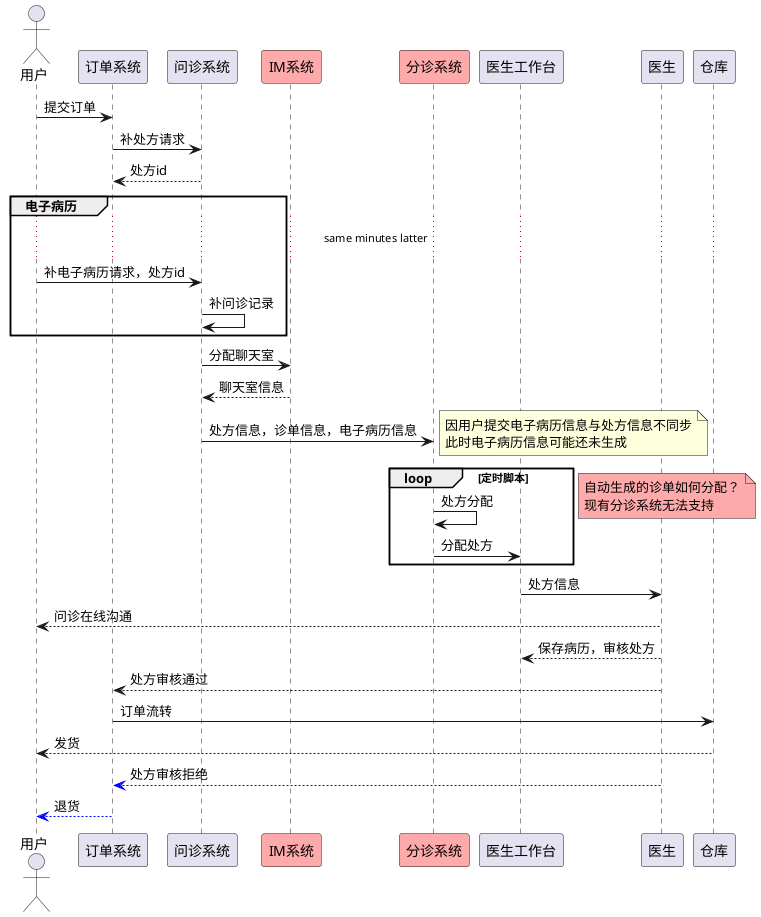 @startuml
actor 用户



用户 -> 订单系统: 提交订单

订单系统 -> 问诊系统: 补处方请求
问诊系统 --> 订单系统: 处方id

group 电子病历
...same minutes latter...
用户 -> 问诊系统: 补电子病历请求，处方id
问诊系统 -> 问诊系统: 补问诊记录
end
participant IM系统 #FFAAAA
问诊系统 -> IM系统: 分配聊天室
问诊系统 <-- IM系统: 聊天室信息

participant 分诊系统 #FFAAAA
问诊系统 -> 分诊系统: 处方信息，诊单信息，电子病历信息
note right
因用户提交电子病历信息与处方信息不同步
此时电子病历信息可能还未生成
end note
loop 定时脚本
    分诊系统 ->分诊系统: 处方分配
    分诊系统 -> 医生工作台: 分配处方
end
note left #FFAAAA
自动生成的诊单如何分配？
现有分诊系统无法支持
end note

医生工作台 -> 医生: 处方信息
医生 --> 用户: 问诊在线沟通

医生工作台 <-- 医生: 保存病历，审核处方

医生 --> 订单系统: 处方审核通过
订单系统 ->仓库: 订单流转
仓库 --> 用户: 发货
医生 --[#0000FF]> 订单系统: 处方审核拒绝
订单系统--[#0000FF]> 用户: 退货


@enduml